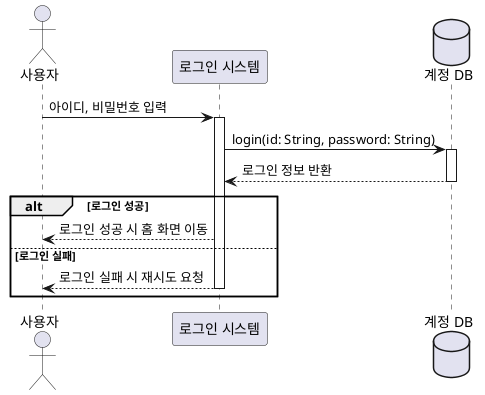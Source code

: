 @startuml

actor "사용자" as user
participant "로그인 시스템" as login
database "계정 DB" as db

user -> login : 아이디, 비밀번호 입력
activate login
login -> db : login(id: String, password: String)
activate db

db --> login : 로그인 정보 반환
deactivate db

alt 로그인 성공
login --> user : 로그인 성공 시 홈 화면 이동
else 로그인 실패
  login --> user : 로그인 실패 시 재시도 요청
deactivate login
end

@enduml
